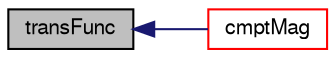 digraph "transFunc"
{
  bgcolor="transparent";
  edge [fontname="FreeSans",fontsize="10",labelfontname="FreeSans",labelfontsize="10"];
  node [fontname="FreeSans",fontsize="10",shape=record];
  rankdir="LR";
  Node3597 [label="transFunc",height=0.2,width=0.4,color="black", fillcolor="grey75", style="filled", fontcolor="black"];
  Node3597 -> Node3598 [dir="back",color="midnightblue",fontsize="10",style="solid",fontname="FreeSans"];
  Node3598 [label="cmptMag",height=0.2,width=0.4,color="red",URL="$a12539.html#a9180528922650a6b9a3b302e27e621b9"];
}
